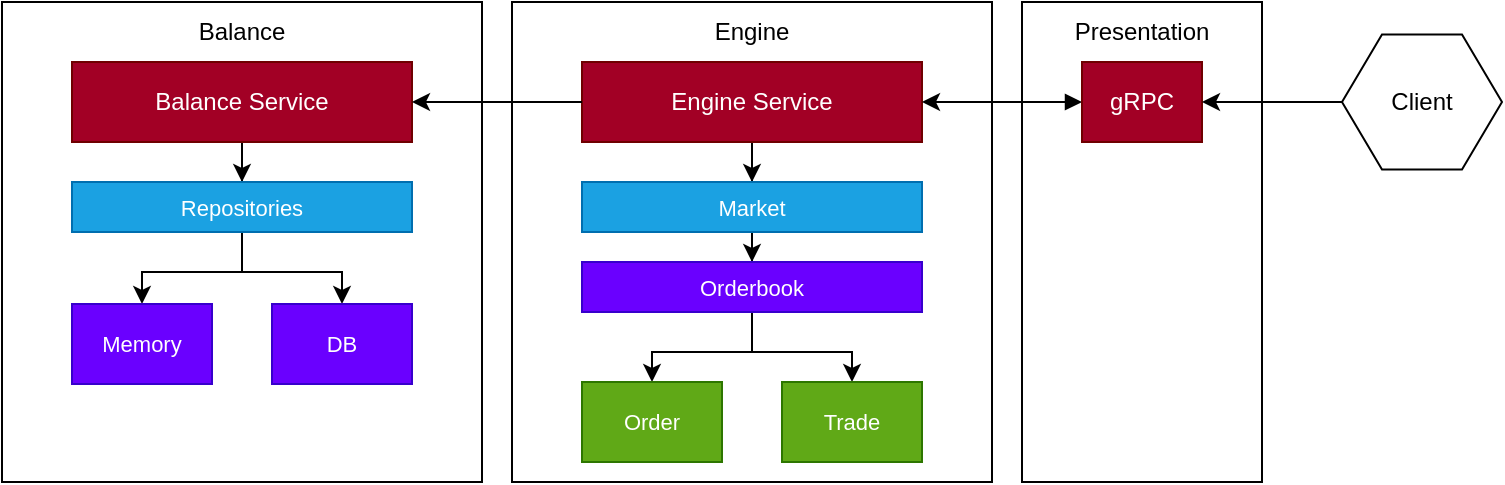 <mxfile>
    <diagram name="Page-1" id="YJ31c0vL43q1v4dUkqIE">
        <mxGraphModel dx="1037" dy="477" grid="1" gridSize="10" guides="1" tooltips="1" connect="1" arrows="1" fold="1" page="1" pageScale="1" pageWidth="850" pageHeight="1100" math="0" shadow="0">
            <root>
                <mxCell id="0"/>
                <mxCell id="1" parent="0"/>
                <mxCell id="QziKdQxBjcu2Y7IwVMi9-13" value="" style="rounded=0;whiteSpace=wrap;html=1;labelPosition=center;verticalLabelPosition=middle;align=center;verticalAlign=middle;" parent="1" vertex="1">
                    <mxGeometry x="325" y="420" width="240" height="240" as="geometry"/>
                </mxCell>
                <mxCell id="QziKdQxBjcu2Y7IwVMi9-14" value="Engine" style="text;html=1;align=center;verticalAlign=middle;whiteSpace=wrap;rounded=0;" parent="1" vertex="1">
                    <mxGeometry x="415" y="420" width="60" height="30" as="geometry"/>
                </mxCell>
                <mxCell id="QziKdQxBjcu2Y7IwVMi9-18" style="edgeStyle=orthogonalEdgeStyle;rounded=0;orthogonalLoop=1;jettySize=auto;html=1;entryX=0.5;entryY=0;entryDx=0;entryDy=0;" parent="1" source="QziKdQxBjcu2Y7IwVMi9-15" target="QziKdQxBjcu2Y7IwVMi9-16" edge="1">
                    <mxGeometry relative="1" as="geometry"/>
                </mxCell>
                <mxCell id="QziKdQxBjcu2Y7IwVMi9-15" value="Engine Service" style="rounded=0;whiteSpace=wrap;html=1;labelPosition=center;verticalLabelPosition=middle;align=center;verticalAlign=middle;fillColor=#a20025;strokeColor=#6F0000;fontColor=#ffffff;" parent="1" vertex="1">
                    <mxGeometry x="360" y="450" width="170" height="40" as="geometry"/>
                </mxCell>
                <mxCell id="QziKdQxBjcu2Y7IwVMi9-19" style="edgeStyle=orthogonalEdgeStyle;rounded=0;orthogonalLoop=1;jettySize=auto;html=1;entryX=0.5;entryY=0;entryDx=0;entryDy=0;" parent="1" source="QziKdQxBjcu2Y7IwVMi9-16" target="QziKdQxBjcu2Y7IwVMi9-17" edge="1">
                    <mxGeometry relative="1" as="geometry"/>
                </mxCell>
                <mxCell id="QziKdQxBjcu2Y7IwVMi9-16" value="Market" style="rounded=0;whiteSpace=wrap;html=1;labelPosition=center;verticalLabelPosition=middle;align=center;verticalAlign=middle;fillColor=#1ba1e2;strokeColor=#006EAF;fontSize=11;fontColor=#ffffff;" parent="1" vertex="1">
                    <mxGeometry x="360" y="510" width="170" height="25" as="geometry"/>
                </mxCell>
                <mxCell id="QziKdQxBjcu2Y7IwVMi9-25" style="edgeStyle=orthogonalEdgeStyle;rounded=0;orthogonalLoop=1;jettySize=auto;html=1;entryX=0.5;entryY=0;entryDx=0;entryDy=0;" parent="1" source="QziKdQxBjcu2Y7IwVMi9-17" target="QziKdQxBjcu2Y7IwVMi9-22" edge="1">
                    <mxGeometry relative="1" as="geometry"/>
                </mxCell>
                <mxCell id="QziKdQxBjcu2Y7IwVMi9-26" style="edgeStyle=orthogonalEdgeStyle;rounded=0;orthogonalLoop=1;jettySize=auto;html=1;entryX=0.5;entryY=0;entryDx=0;entryDy=0;" parent="1" source="QziKdQxBjcu2Y7IwVMi9-17" target="QziKdQxBjcu2Y7IwVMi9-23" edge="1">
                    <mxGeometry relative="1" as="geometry"/>
                </mxCell>
                <mxCell id="QziKdQxBjcu2Y7IwVMi9-17" value="Orderbook" style="rounded=0;whiteSpace=wrap;html=1;labelPosition=center;verticalLabelPosition=middle;align=center;verticalAlign=middle;fillColor=#6a00ff;strokeColor=#3700CC;fontSize=11;fontColor=#ffffff;" parent="1" vertex="1">
                    <mxGeometry x="360" y="550" width="170" height="25" as="geometry"/>
                </mxCell>
                <mxCell id="QziKdQxBjcu2Y7IwVMi9-22" value="Order" style="rounded=0;whiteSpace=wrap;html=1;labelPosition=center;verticalLabelPosition=middle;align=center;verticalAlign=middle;fillColor=#60a917;strokeColor=#2D7600;fontSize=11;fontColor=#ffffff;" parent="1" vertex="1">
                    <mxGeometry x="360" y="610" width="70" height="40" as="geometry"/>
                </mxCell>
                <mxCell id="QziKdQxBjcu2Y7IwVMi9-23" value="Trade" style="rounded=0;whiteSpace=wrap;html=1;labelPosition=center;verticalLabelPosition=middle;align=center;verticalAlign=middle;fillColor=#60a917;strokeColor=#2D7600;fontSize=11;fontColor=#ffffff;" parent="1" vertex="1">
                    <mxGeometry x="460" y="610" width="70" height="40" as="geometry"/>
                </mxCell>
                <mxCell id="QziKdQxBjcu2Y7IwVMi9-27" value="" style="rounded=0;whiteSpace=wrap;html=1;labelPosition=center;verticalLabelPosition=middle;align=center;verticalAlign=middle;" parent="1" vertex="1">
                    <mxGeometry x="70" y="420" width="240" height="240" as="geometry"/>
                </mxCell>
                <mxCell id="QziKdQxBjcu2Y7IwVMi9-28" value="Balance" style="text;html=1;align=center;verticalAlign=middle;whiteSpace=wrap;rounded=0;" parent="1" vertex="1">
                    <mxGeometry x="160" y="420" width="60" height="30" as="geometry"/>
                </mxCell>
                <mxCell id="QziKdQxBjcu2Y7IwVMi9-31" style="edgeStyle=orthogonalEdgeStyle;rounded=0;orthogonalLoop=1;jettySize=auto;html=1;" parent="1" source="QziKdQxBjcu2Y7IwVMi9-29" target="QziKdQxBjcu2Y7IwVMi9-30" edge="1">
                    <mxGeometry relative="1" as="geometry"/>
                </mxCell>
                <mxCell id="QziKdQxBjcu2Y7IwVMi9-29" value="Balance Service" style="rounded=0;whiteSpace=wrap;html=1;labelPosition=center;verticalLabelPosition=middle;align=center;verticalAlign=middle;fillColor=#a20025;strokeColor=#6F0000;fontColor=#ffffff;" parent="1" vertex="1">
                    <mxGeometry x="105" y="450" width="170" height="40" as="geometry"/>
                </mxCell>
                <mxCell id="QziKdQxBjcu2Y7IwVMi9-34" style="edgeStyle=orthogonalEdgeStyle;rounded=0;orthogonalLoop=1;jettySize=auto;html=1;entryX=0.5;entryY=0;entryDx=0;entryDy=0;" parent="1" source="QziKdQxBjcu2Y7IwVMi9-30" target="QziKdQxBjcu2Y7IwVMi9-32" edge="1">
                    <mxGeometry relative="1" as="geometry"/>
                </mxCell>
                <mxCell id="QziKdQxBjcu2Y7IwVMi9-35" style="edgeStyle=orthogonalEdgeStyle;rounded=0;orthogonalLoop=1;jettySize=auto;html=1;entryX=0.5;entryY=0;entryDx=0;entryDy=0;" parent="1" source="QziKdQxBjcu2Y7IwVMi9-30" target="QziKdQxBjcu2Y7IwVMi9-33" edge="1">
                    <mxGeometry relative="1" as="geometry"/>
                </mxCell>
                <mxCell id="QziKdQxBjcu2Y7IwVMi9-30" value="Repositories" style="rounded=0;whiteSpace=wrap;html=1;labelPosition=center;verticalLabelPosition=middle;align=center;verticalAlign=middle;fillColor=#1ba1e2;strokeColor=#006EAF;fontSize=11;fontColor=#ffffff;" parent="1" vertex="1">
                    <mxGeometry x="105" y="510" width="170" height="25" as="geometry"/>
                </mxCell>
                <mxCell id="QziKdQxBjcu2Y7IwVMi9-32" value="Memory" style="rounded=0;whiteSpace=wrap;html=1;labelPosition=center;verticalLabelPosition=middle;align=center;verticalAlign=middle;fillColor=#6a00ff;strokeColor=#3700CC;fontSize=11;fontColor=#ffffff;" parent="1" vertex="1">
                    <mxGeometry x="105" y="571" width="70" height="40" as="geometry"/>
                </mxCell>
                <mxCell id="QziKdQxBjcu2Y7IwVMi9-33" value="DB" style="rounded=0;whiteSpace=wrap;html=1;labelPosition=center;verticalLabelPosition=middle;align=center;verticalAlign=middle;fillColor=#6a00ff;strokeColor=#3700CC;fontSize=11;fontColor=#ffffff;" parent="1" vertex="1">
                    <mxGeometry x="205" y="571" width="70" height="40" as="geometry"/>
                </mxCell>
                <mxCell id="QziKdQxBjcu2Y7IwVMi9-37" value="" style="rounded=0;whiteSpace=wrap;html=1;labelPosition=center;verticalLabelPosition=middle;align=center;verticalAlign=middle;" parent="1" vertex="1">
                    <mxGeometry x="580" y="420" width="120" height="240" as="geometry"/>
                </mxCell>
                <mxCell id="QziKdQxBjcu2Y7IwVMi9-38" value="Presentation" style="text;html=1;align=center;verticalAlign=middle;whiteSpace=wrap;rounded=0;" parent="1" vertex="1">
                    <mxGeometry x="610" y="420" width="60" height="30" as="geometry"/>
                </mxCell>
                <mxCell id="QziKdQxBjcu2Y7IwVMi9-40" style="edgeStyle=orthogonalEdgeStyle;rounded=0;orthogonalLoop=1;jettySize=auto;html=1;entryX=1;entryY=0.5;entryDx=0;entryDy=0;startArrow=block;startFill=1;" parent="1" source="QziKdQxBjcu2Y7IwVMi9-39" target="QziKdQxBjcu2Y7IwVMi9-15" edge="1">
                    <mxGeometry relative="1" as="geometry"/>
                </mxCell>
                <mxCell id="QziKdQxBjcu2Y7IwVMi9-39" value="gRPC" style="rounded=0;whiteSpace=wrap;html=1;labelPosition=center;verticalLabelPosition=middle;align=center;verticalAlign=middle;fillColor=#a20025;strokeColor=#6F0000;fontColor=#ffffff;" parent="1" vertex="1">
                    <mxGeometry x="610" y="450" width="60" height="40" as="geometry"/>
                </mxCell>
                <mxCell id="QziKdQxBjcu2Y7IwVMi9-41" style="edgeStyle=orthogonalEdgeStyle;rounded=0;orthogonalLoop=1;jettySize=auto;html=1;entryX=1;entryY=0.5;entryDx=0;entryDy=0;" parent="1" source="QziKdQxBjcu2Y7IwVMi9-15" target="QziKdQxBjcu2Y7IwVMi9-29" edge="1">
                    <mxGeometry relative="1" as="geometry"/>
                </mxCell>
                <mxCell id="QziKdQxBjcu2Y7IwVMi9-54" style="edgeStyle=orthogonalEdgeStyle;rounded=0;orthogonalLoop=1;jettySize=auto;html=1;entryX=1;entryY=0.5;entryDx=0;entryDy=0;" parent="1" source="QziKdQxBjcu2Y7IwVMi9-51" target="QziKdQxBjcu2Y7IwVMi9-39" edge="1">
                    <mxGeometry relative="1" as="geometry"/>
                </mxCell>
                <mxCell id="QziKdQxBjcu2Y7IwVMi9-51" value="Client" style="shape=hexagon;perimeter=hexagonPerimeter2;whiteSpace=wrap;html=1;fixedSize=1;" parent="1" vertex="1">
                    <mxGeometry x="740" y="436.25" width="80" height="67.5" as="geometry"/>
                </mxCell>
            </root>
        </mxGraphModel>
    </diagram>
</mxfile>